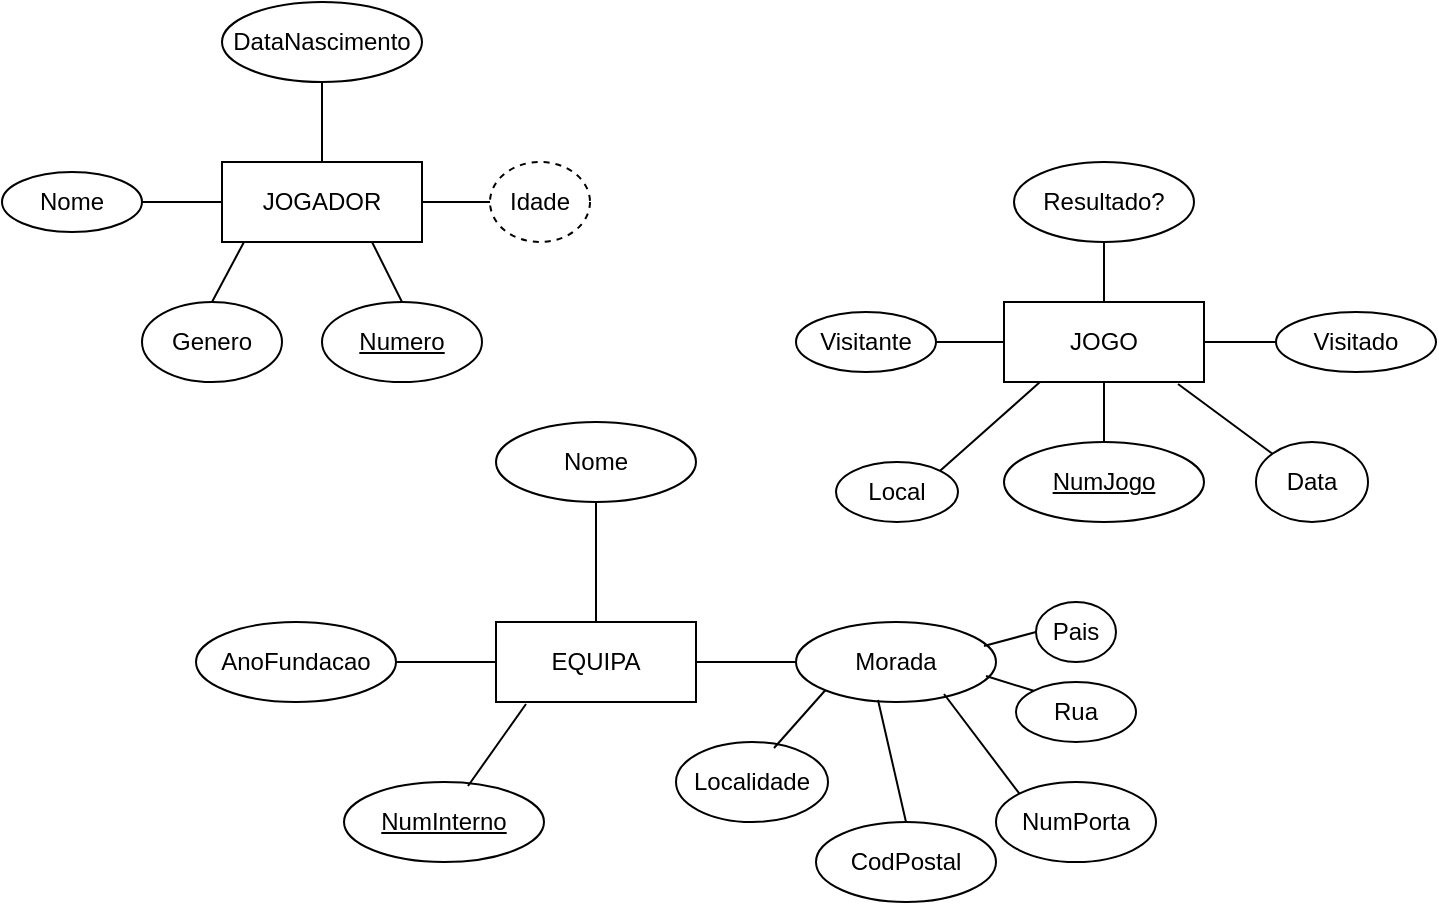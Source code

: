 <mxfile version="24.7.16">
  <diagram name="Página-1" id="YroHcQRQfUu3PY1tD6XN">
    <mxGraphModel dx="1434" dy="1919" grid="1" gridSize="10" guides="1" tooltips="1" connect="1" arrows="1" fold="1" page="1" pageScale="1" pageWidth="827" pageHeight="1169" math="0" shadow="0">
      <root>
        <mxCell id="0" />
        <mxCell id="1" parent="0" />
        <mxCell id="TsyOXeWnJBEFi_HCWn3W-2" value="JOGADOR" style="whiteSpace=wrap;html=1;align=center;" parent="1" vertex="1">
          <mxGeometry x="403" y="10" width="100" height="40" as="geometry" />
        </mxCell>
        <mxCell id="TsyOXeWnJBEFi_HCWn3W-3" value="JOGO" style="whiteSpace=wrap;html=1;align=center;" parent="1" vertex="1">
          <mxGeometry x="794" y="80" width="100" height="40" as="geometry" />
        </mxCell>
        <mxCell id="TsyOXeWnJBEFi_HCWn3W-4" value="EQUIPA" style="whiteSpace=wrap;html=1;align=center;" parent="1" vertex="1">
          <mxGeometry x="540" y="240" width="100" height="40" as="geometry" />
        </mxCell>
        <mxCell id="TsyOXeWnJBEFi_HCWn3W-6" value="NumInterno" style="ellipse;whiteSpace=wrap;html=1;align=center;fontStyle=4;" parent="1" vertex="1">
          <mxGeometry x="464" y="320" width="100" height="40" as="geometry" />
        </mxCell>
        <mxCell id="TsyOXeWnJBEFi_HCWn3W-7" value="Numero" style="ellipse;whiteSpace=wrap;html=1;align=center;fontStyle=4;" parent="1" vertex="1">
          <mxGeometry x="453" y="80" width="80" height="40" as="geometry" />
        </mxCell>
        <mxCell id="TsyOXeWnJBEFi_HCWn3W-9" value="Nome" style="ellipse;whiteSpace=wrap;html=1;align=center;" parent="1" vertex="1">
          <mxGeometry x="540" y="140" width="100" height="40" as="geometry" />
        </mxCell>
        <mxCell id="TsyOXeWnJBEFi_HCWn3W-10" value="Morada" style="ellipse;whiteSpace=wrap;html=1;align=center;" parent="1" vertex="1">
          <mxGeometry x="690" y="240" width="100" height="40" as="geometry" />
        </mxCell>
        <mxCell id="TsyOXeWnJBEFi_HCWn3W-12" value="AnoFundacao" style="ellipse;whiteSpace=wrap;html=1;align=center;" parent="1" vertex="1">
          <mxGeometry x="390" y="240" width="100" height="40" as="geometry" />
        </mxCell>
        <mxCell id="TsyOXeWnJBEFi_HCWn3W-13" value="" style="endArrow=none;html=1;rounded=0;entryX=0.15;entryY=1.025;entryDx=0;entryDy=0;entryPerimeter=0;exitX=0.62;exitY=0.05;exitDx=0;exitDy=0;exitPerimeter=0;" parent="1" source="TsyOXeWnJBEFi_HCWn3W-6" target="TsyOXeWnJBEFi_HCWn3W-4" edge="1">
          <mxGeometry width="50" height="50" relative="1" as="geometry">
            <mxPoint x="390" y="390" as="sourcePoint" />
            <mxPoint x="440" y="340" as="targetPoint" />
          </mxGeometry>
        </mxCell>
        <mxCell id="TsyOXeWnJBEFi_HCWn3W-14" value="" style="endArrow=none;html=1;rounded=0;entryX=0;entryY=0.5;entryDx=0;entryDy=0;exitX=1;exitY=0.5;exitDx=0;exitDy=0;" parent="1" source="TsyOXeWnJBEFi_HCWn3W-12" target="TsyOXeWnJBEFi_HCWn3W-4" edge="1">
          <mxGeometry width="50" height="50" relative="1" as="geometry">
            <mxPoint x="390" y="390" as="sourcePoint" />
            <mxPoint x="440" y="340" as="targetPoint" />
          </mxGeometry>
        </mxCell>
        <mxCell id="TsyOXeWnJBEFi_HCWn3W-15" value="" style="endArrow=none;html=1;rounded=0;entryX=1;entryY=0.5;entryDx=0;entryDy=0;exitX=0;exitY=0.5;exitDx=0;exitDy=0;" parent="1" source="TsyOXeWnJBEFi_HCWn3W-10" target="TsyOXeWnJBEFi_HCWn3W-4" edge="1">
          <mxGeometry width="50" height="50" relative="1" as="geometry">
            <mxPoint x="480" y="310" as="sourcePoint" />
            <mxPoint x="705" y="200" as="targetPoint" />
          </mxGeometry>
        </mxCell>
        <mxCell id="TsyOXeWnJBEFi_HCWn3W-16" value="Pais" style="ellipse;whiteSpace=wrap;html=1;align=center;" parent="1" vertex="1">
          <mxGeometry x="810" y="230" width="40" height="30" as="geometry" />
        </mxCell>
        <mxCell id="TsyOXeWnJBEFi_HCWn3W-17" value="Rua" style="ellipse;whiteSpace=wrap;html=1;align=center;" parent="1" vertex="1">
          <mxGeometry x="800" y="270" width="60" height="30" as="geometry" />
        </mxCell>
        <mxCell id="TsyOXeWnJBEFi_HCWn3W-18" value="CodPostal" style="ellipse;whiteSpace=wrap;html=1;align=center;" parent="1" vertex="1">
          <mxGeometry x="700" y="340" width="90" height="40" as="geometry" />
        </mxCell>
        <mxCell id="TsyOXeWnJBEFi_HCWn3W-19" value="Localidade" style="ellipse;whiteSpace=wrap;html=1;align=center;" parent="1" vertex="1">
          <mxGeometry x="630" y="300" width="76" height="40" as="geometry" />
        </mxCell>
        <mxCell id="TsyOXeWnJBEFi_HCWn3W-20" value="NumPorta" style="ellipse;whiteSpace=wrap;html=1;align=center;" parent="1" vertex="1">
          <mxGeometry x="790" y="320" width="80" height="40" as="geometry" />
        </mxCell>
        <mxCell id="TsyOXeWnJBEFi_HCWn3W-22" value="Nome" style="ellipse;whiteSpace=wrap;html=1;align=center;" parent="1" vertex="1">
          <mxGeometry x="293" y="15" width="70" height="30" as="geometry" />
        </mxCell>
        <mxCell id="TsyOXeWnJBEFi_HCWn3W-23" value="Genero" style="ellipse;whiteSpace=wrap;html=1;align=center;" parent="1" vertex="1">
          <mxGeometry x="363" y="80" width="70" height="40" as="geometry" />
        </mxCell>
        <mxCell id="TsyOXeWnJBEFi_HCWn3W-24" value="DataNascimento" style="ellipse;whiteSpace=wrap;html=1;align=center;" parent="1" vertex="1">
          <mxGeometry x="403" y="-70" width="100" height="40" as="geometry" />
        </mxCell>
        <mxCell id="TsyOXeWnJBEFi_HCWn3W-28" value="Idade" style="ellipse;whiteSpace=wrap;html=1;align=center;dashed=1;" parent="1" vertex="1">
          <mxGeometry x="537" y="10" width="50" height="40" as="geometry" />
        </mxCell>
        <mxCell id="TsyOXeWnJBEFi_HCWn3W-30" value="NumJogo" style="ellipse;whiteSpace=wrap;html=1;align=center;fontStyle=4;" parent="1" vertex="1">
          <mxGeometry x="794" y="150" width="100" height="40" as="geometry" />
        </mxCell>
        <mxCell id="TsyOXeWnJBEFi_HCWn3W-31" value="Data" style="ellipse;whiteSpace=wrap;html=1;align=center;" parent="1" vertex="1">
          <mxGeometry x="920" y="150" width="56" height="40" as="geometry" />
        </mxCell>
        <mxCell id="TsyOXeWnJBEFi_HCWn3W-32" value="Local" style="ellipse;whiteSpace=wrap;html=1;align=center;" parent="1" vertex="1">
          <mxGeometry x="710" y="160" width="61" height="30" as="geometry" />
        </mxCell>
        <mxCell id="TsyOXeWnJBEFi_HCWn3W-33" value="Visitado" style="ellipse;whiteSpace=wrap;html=1;align=center;" parent="1" vertex="1">
          <mxGeometry x="930" y="85" width="80" height="30" as="geometry" />
        </mxCell>
        <mxCell id="TsyOXeWnJBEFi_HCWn3W-34" value="Resultado?" style="ellipse;whiteSpace=wrap;html=1;align=center;" parent="1" vertex="1">
          <mxGeometry x="799" y="10" width="90" height="40" as="geometry" />
        </mxCell>
        <mxCell id="TsyOXeWnJBEFi_HCWn3W-35" value="Visitante" style="ellipse;whiteSpace=wrap;html=1;align=center;" parent="1" vertex="1">
          <mxGeometry x="690" y="85" width="70" height="30" as="geometry" />
        </mxCell>
        <mxCell id="TsyOXeWnJBEFi_HCWn3W-36" value="" style="endArrow=none;html=1;rounded=0;entryX=0.5;entryY=1;entryDx=0;entryDy=0;exitX=0.5;exitY=0;exitDx=0;exitDy=0;" parent="1" source="TsyOXeWnJBEFi_HCWn3W-30" target="TsyOXeWnJBEFi_HCWn3W-3" edge="1">
          <mxGeometry width="50" height="50" relative="1" as="geometry">
            <mxPoint x="780" y="230" as="sourcePoint" />
            <mxPoint x="830" y="180" as="targetPoint" />
          </mxGeometry>
        </mxCell>
        <mxCell id="TsyOXeWnJBEFi_HCWn3W-37" value="" style="endArrow=none;html=1;rounded=0;entryX=0.18;entryY=1;entryDx=0;entryDy=0;entryPerimeter=0;exitX=1;exitY=0;exitDx=0;exitDy=0;" parent="1" source="TsyOXeWnJBEFi_HCWn3W-32" target="TsyOXeWnJBEFi_HCWn3W-3" edge="1">
          <mxGeometry width="50" height="50" relative="1" as="geometry">
            <mxPoint x="780" y="230" as="sourcePoint" />
            <mxPoint x="830" y="180" as="targetPoint" />
          </mxGeometry>
        </mxCell>
        <mxCell id="TsyOXeWnJBEFi_HCWn3W-38" value="" style="endArrow=none;html=1;rounded=0;entryX=0;entryY=0.5;entryDx=0;entryDy=0;exitX=1;exitY=0.5;exitDx=0;exitDy=0;" parent="1" source="TsyOXeWnJBEFi_HCWn3W-35" target="TsyOXeWnJBEFi_HCWn3W-3" edge="1">
          <mxGeometry width="50" height="50" relative="1" as="geometry">
            <mxPoint x="780" y="230" as="sourcePoint" />
            <mxPoint x="830" y="180" as="targetPoint" />
          </mxGeometry>
        </mxCell>
        <mxCell id="TsyOXeWnJBEFi_HCWn3W-39" value="" style="endArrow=none;html=1;rounded=0;entryX=0.87;entryY=1.025;entryDx=0;entryDy=0;entryPerimeter=0;exitX=0;exitY=0;exitDx=0;exitDy=0;" parent="1" source="TsyOXeWnJBEFi_HCWn3W-31" target="TsyOXeWnJBEFi_HCWn3W-3" edge="1">
          <mxGeometry width="50" height="50" relative="1" as="geometry">
            <mxPoint x="780" y="230" as="sourcePoint" />
            <mxPoint x="830" y="180" as="targetPoint" />
          </mxGeometry>
        </mxCell>
        <mxCell id="TsyOXeWnJBEFi_HCWn3W-40" value="" style="endArrow=none;html=1;rounded=0;entryX=0;entryY=0.5;entryDx=0;entryDy=0;exitX=1;exitY=0.5;exitDx=0;exitDy=0;" parent="1" source="TsyOXeWnJBEFi_HCWn3W-3" target="TsyOXeWnJBEFi_HCWn3W-33" edge="1">
          <mxGeometry width="50" height="50" relative="1" as="geometry">
            <mxPoint x="780" y="230" as="sourcePoint" />
            <mxPoint x="830" y="180" as="targetPoint" />
          </mxGeometry>
        </mxCell>
        <mxCell id="TsyOXeWnJBEFi_HCWn3W-41" value="" style="endArrow=none;html=1;rounded=0;entryX=0.5;entryY=1;entryDx=0;entryDy=0;exitX=0.5;exitY=0;exitDx=0;exitDy=0;" parent="1" source="TsyOXeWnJBEFi_HCWn3W-3" target="TsyOXeWnJBEFi_HCWn3W-34" edge="1">
          <mxGeometry width="50" height="50" relative="1" as="geometry">
            <mxPoint x="780" y="230" as="sourcePoint" />
            <mxPoint x="830" y="180" as="targetPoint" />
          </mxGeometry>
        </mxCell>
        <mxCell id="TsyOXeWnJBEFi_HCWn3W-43" value="" style="endArrow=none;html=1;rounded=0;entryX=0;entryY=1;entryDx=0;entryDy=0;exitX=0.645;exitY=0.075;exitDx=0;exitDy=0;exitPerimeter=0;" parent="1" source="TsyOXeWnJBEFi_HCWn3W-19" target="TsyOXeWnJBEFi_HCWn3W-10" edge="1">
          <mxGeometry width="50" height="50" relative="1" as="geometry">
            <mxPoint x="440" y="340" as="sourcePoint" />
            <mxPoint x="490" y="290" as="targetPoint" />
          </mxGeometry>
        </mxCell>
        <mxCell id="TsyOXeWnJBEFi_HCWn3W-44" value="" style="endArrow=none;html=1;rounded=0;entryX=0.41;entryY=0.975;entryDx=0;entryDy=0;entryPerimeter=0;exitX=0.5;exitY=0;exitDx=0;exitDy=0;" parent="1" source="TsyOXeWnJBEFi_HCWn3W-18" target="TsyOXeWnJBEFi_HCWn3W-10" edge="1">
          <mxGeometry width="50" height="50" relative="1" as="geometry">
            <mxPoint x="440" y="340" as="sourcePoint" />
            <mxPoint x="490" y="290" as="targetPoint" />
          </mxGeometry>
        </mxCell>
        <mxCell id="TsyOXeWnJBEFi_HCWn3W-45" value="" style="endArrow=none;html=1;rounded=0;entryX=0.74;entryY=0.9;entryDx=0;entryDy=0;exitX=0;exitY=0;exitDx=0;exitDy=0;entryPerimeter=0;" parent="1" source="TsyOXeWnJBEFi_HCWn3W-20" target="TsyOXeWnJBEFi_HCWn3W-10" edge="1">
          <mxGeometry width="50" height="50" relative="1" as="geometry">
            <mxPoint x="440" y="340" as="sourcePoint" />
            <mxPoint x="490" y="290" as="targetPoint" />
          </mxGeometry>
        </mxCell>
        <mxCell id="TsyOXeWnJBEFi_HCWn3W-46" value="" style="endArrow=none;html=1;rounded=0;entryX=0.95;entryY=0.675;entryDx=0;entryDy=0;exitX=0;exitY=0;exitDx=0;exitDy=0;entryPerimeter=0;" parent="1" source="TsyOXeWnJBEFi_HCWn3W-17" target="TsyOXeWnJBEFi_HCWn3W-10" edge="1">
          <mxGeometry width="50" height="50" relative="1" as="geometry">
            <mxPoint x="440" y="340" as="sourcePoint" />
            <mxPoint x="490" y="290" as="targetPoint" />
          </mxGeometry>
        </mxCell>
        <mxCell id="TsyOXeWnJBEFi_HCWn3W-47" value="" style="endArrow=none;html=1;rounded=0;entryX=0.94;entryY=0.3;entryDx=0;entryDy=0;entryPerimeter=0;exitX=0;exitY=0.5;exitDx=0;exitDy=0;" parent="1" source="TsyOXeWnJBEFi_HCWn3W-16" target="TsyOXeWnJBEFi_HCWn3W-10" edge="1">
          <mxGeometry width="50" height="50" relative="1" as="geometry">
            <mxPoint x="440" y="340" as="sourcePoint" />
            <mxPoint x="490" y="290" as="targetPoint" />
          </mxGeometry>
        </mxCell>
        <mxCell id="TsyOXeWnJBEFi_HCWn3W-48" value="" style="endArrow=none;html=1;rounded=0;entryX=0.5;entryY=0;entryDx=0;entryDy=0;exitX=0.5;exitY=1;exitDx=0;exitDy=0;" parent="1" source="TsyOXeWnJBEFi_HCWn3W-9" target="TsyOXeWnJBEFi_HCWn3W-4" edge="1">
          <mxGeometry width="50" height="50" relative="1" as="geometry">
            <mxPoint x="350" y="420" as="sourcePoint" />
            <mxPoint x="400" y="370" as="targetPoint" />
          </mxGeometry>
        </mxCell>
        <mxCell id="TsyOXeWnJBEFi_HCWn3W-49" value="" style="endArrow=none;html=1;rounded=0;entryX=1;entryY=0.5;entryDx=0;entryDy=0;exitX=0;exitY=0.5;exitDx=0;exitDy=0;" parent="1" source="TsyOXeWnJBEFi_HCWn3W-28" target="TsyOXeWnJBEFi_HCWn3W-2" edge="1">
          <mxGeometry width="50" height="50" relative="1" as="geometry">
            <mxPoint x="623" y="190" as="sourcePoint" />
            <mxPoint x="673" y="140" as="targetPoint" />
          </mxGeometry>
        </mxCell>
        <mxCell id="TsyOXeWnJBEFi_HCWn3W-50" value="" style="endArrow=none;html=1;rounded=0;entryX=0.5;entryY=1;entryDx=0;entryDy=0;exitX=0.5;exitY=0;exitDx=0;exitDy=0;" parent="1" source="TsyOXeWnJBEFi_HCWn3W-2" target="TsyOXeWnJBEFi_HCWn3W-24" edge="1">
          <mxGeometry width="50" height="50" relative="1" as="geometry">
            <mxPoint x="623" y="190" as="sourcePoint" />
            <mxPoint x="673" y="140" as="targetPoint" />
          </mxGeometry>
        </mxCell>
        <mxCell id="TsyOXeWnJBEFi_HCWn3W-51" value="" style="endArrow=none;html=1;rounded=0;entryX=1;entryY=0.5;entryDx=0;entryDy=0;exitX=0;exitY=0.5;exitDx=0;exitDy=0;" parent="1" source="TsyOXeWnJBEFi_HCWn3W-2" target="TsyOXeWnJBEFi_HCWn3W-22" edge="1">
          <mxGeometry width="50" height="50" relative="1" as="geometry">
            <mxPoint x="623" y="190" as="sourcePoint" />
            <mxPoint x="673" y="140" as="targetPoint" />
          </mxGeometry>
        </mxCell>
        <mxCell id="TsyOXeWnJBEFi_HCWn3W-52" value="" style="endArrow=none;html=1;rounded=0;entryX=0.11;entryY=1;entryDx=0;entryDy=0;entryPerimeter=0;exitX=0.5;exitY=0;exitDx=0;exitDy=0;" parent="1" source="TsyOXeWnJBEFi_HCWn3W-23" target="TsyOXeWnJBEFi_HCWn3W-2" edge="1">
          <mxGeometry width="50" height="50" relative="1" as="geometry">
            <mxPoint x="623" y="190" as="sourcePoint" />
            <mxPoint x="673" y="140" as="targetPoint" />
          </mxGeometry>
        </mxCell>
        <mxCell id="TsyOXeWnJBEFi_HCWn3W-53" value="" style="endArrow=none;html=1;rounded=0;entryX=0.75;entryY=1;entryDx=0;entryDy=0;exitX=0.5;exitY=0;exitDx=0;exitDy=0;" parent="1" source="TsyOXeWnJBEFi_HCWn3W-7" target="TsyOXeWnJBEFi_HCWn3W-2" edge="1">
          <mxGeometry width="50" height="50" relative="1" as="geometry">
            <mxPoint x="623" y="190" as="sourcePoint" />
            <mxPoint x="673" y="140" as="targetPoint" />
          </mxGeometry>
        </mxCell>
      </root>
    </mxGraphModel>
  </diagram>
</mxfile>
